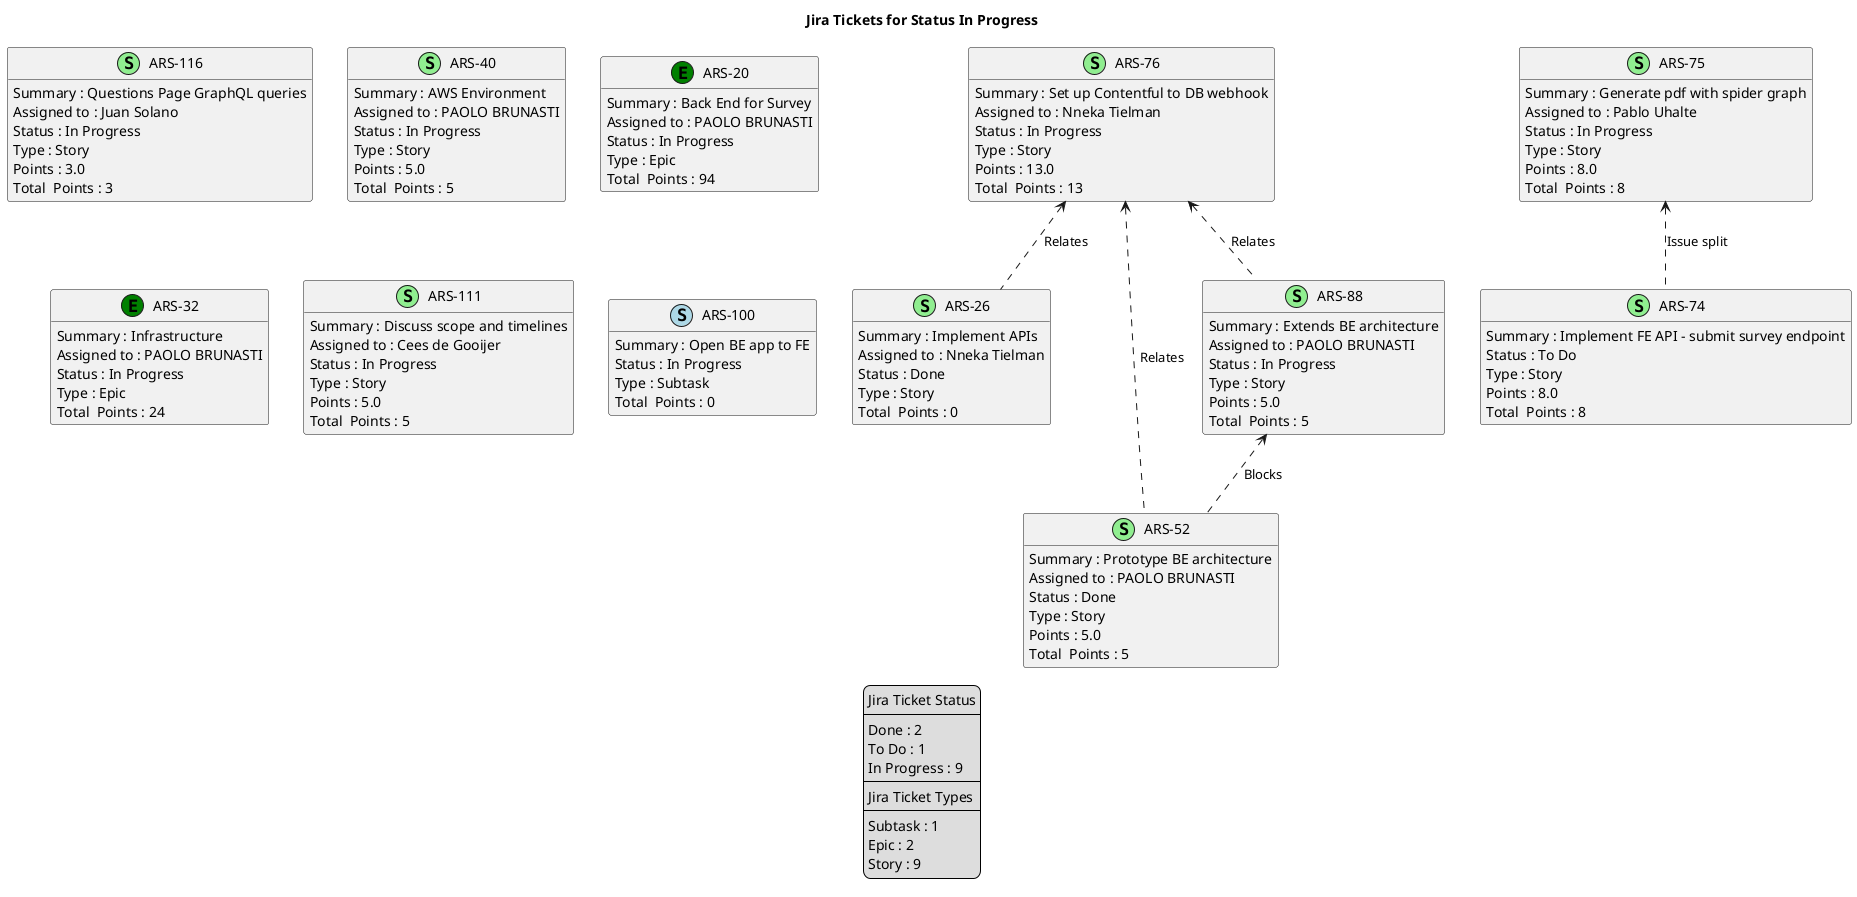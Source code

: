@startuml
'https://plantuml.com/class-diagram

' GENERATE CLASS DIAGRAM ===========
' Generated at    : Wed May 29 11:49:43 CEST 2024

title Jira Tickets for Status In Progress
hide empty members

legend
Jira Ticket Status
----
Done : 2
To Do : 1
In Progress : 9
----
Jira Ticket Types
----
Subtask : 1
Epic : 2
Story : 9
end legend


' Tickets =======
class "ARS-116" << (S,lightgreen) >> {
 Summary : Questions Page GraphQL queries
 Assigned to : Juan Solano
 Status : In Progress
 Type : Story
 Points : 3.0
Total  Points : 3
}

class "ARS-40" << (S,lightgreen) >> {
 Summary : AWS Environment
 Assigned to : PAOLO BRUNASTI
 Status : In Progress
 Type : Story
 Points : 5.0
Total  Points : 5
}

class "ARS-26" << (S,lightgreen) >> {
 Summary : Implement APIs
 Assigned to : Nneka Tielman
 Status : Done
 Type : Story
Total  Points : 0
}

class "ARS-74" << (S,lightgreen) >> {
 Summary : Implement FE API - submit survey endpoint
 Status : To Do
 Type : Story
 Points : 8.0
Total  Points : 8
}

class "ARS-52" << (S,lightgreen) >> {
 Summary : Prototype BE architecture
 Assigned to : PAOLO BRUNASTI
 Status : Done
 Type : Story
 Points : 5.0
Total  Points : 5
}

class "ARS-20" << (E,green) >> {
 Summary : Back End for Survey
 Assigned to : PAOLO BRUNASTI
 Status : In Progress
 Type : Epic
Total  Points : 94
}

class "ARS-75" << (S,lightgreen) >> {
 Summary : Generate pdf with spider graph
 Assigned to : Pablo Uhalte
 Status : In Progress
 Type : Story
 Points : 8.0
Total  Points : 8
}

class "ARS-32" << (E,green) >> {
 Summary : Infrastructure
 Assigned to : PAOLO BRUNASTI
 Status : In Progress
 Type : Epic
Total  Points : 24
}

class "ARS-76" << (S,lightgreen) >> {
 Summary : Set up Contentful to DB webhook
 Assigned to : Nneka Tielman
 Status : In Progress
 Type : Story
 Points : 13.0
Total  Points : 13
}

class "ARS-111" << (S,lightgreen) >> {
 Summary : Discuss scope and timelines
 Assigned to : Cees de Gooijer
 Status : In Progress
 Type : Story
 Points : 5.0
Total  Points : 5
}

class "ARS-88" << (S,lightgreen) >> {
 Summary : Extends BE architecture
 Assigned to : PAOLO BRUNASTI
 Status : In Progress
 Type : Story
 Points : 5.0
Total  Points : 5
}

class "ARS-100" << (S,lightblue) >> {
 Summary : Open BE app to FE
 Status : In Progress
 Type : Subtask
Total  Points : 0
}



' Links =======
"ARS-75" <.. "ARS-74" : Issue split
"ARS-76" <.. "ARS-26" : Relates
"ARS-76" <.. "ARS-52" : Relates
"ARS-76" <.. "ARS-88" : Relates
"ARS-88" <.. "ARS-52" : Blocks


@enduml
